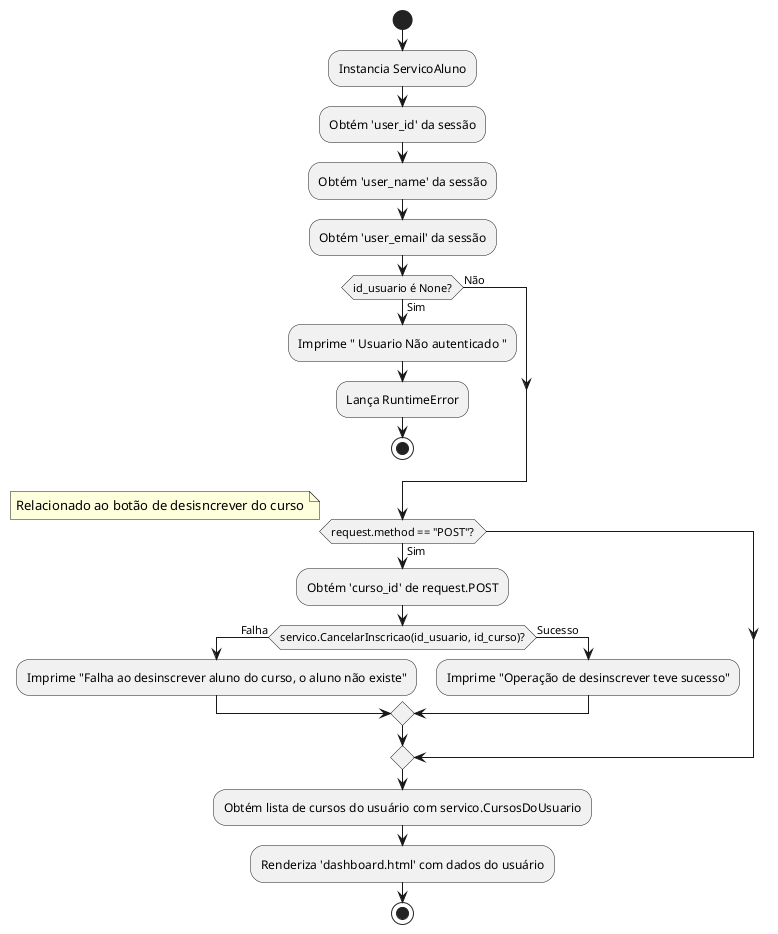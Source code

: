 @startuml
start

:Instancia ServicoAluno;
:Obtém 'user_id' da sessão;
:Obtém 'user_name' da sessão;
:Obtém 'user_email' da sessão;

if (id_usuario é None?) then (Sim)
  :Imprime " Usuario Não autenticado ";
  :Lança RuntimeError;
  stop
else (Não)
endif



if (request.method == "POST"?) then (Sim)
note right
    Relacionado ao botão de desisncrever do curso
end note

  :Obtém 'curso_id' de request.POST;

  if (servico.CancelarInscricao(id_usuario, id_curso)?) then (Falha)
    :Imprime "Falha ao desinscrever aluno do curso, o aluno não existe";
  else (Sucesso)
    :Imprime "Operação de desinscrever teve sucesso";
  endif

endif

:Obtém lista de cursos do usuário com servico.CursosDoUsuario;
:Renderiza 'dashboard.html' com dados do usuário;

stop
@enduml